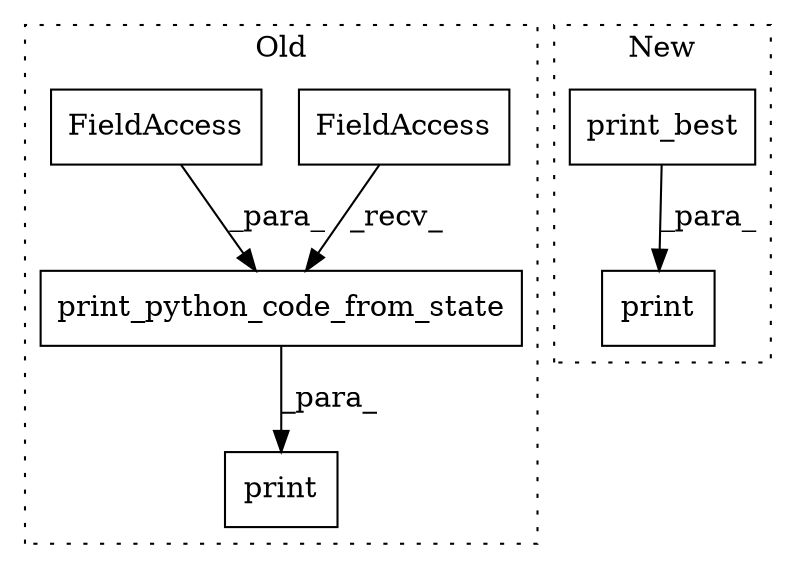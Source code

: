 digraph G {
subgraph cluster0 {
1 [label="print_python_code_from_state" a="32" s="2920,2958" l="29,1" shape="box"];
3 [label="print" a="32" s="2897,2959" l="6,1" shape="box"];
4 [label="FieldAccess" a="22" s="2903" l="4" shape="box"];
5 [label="FieldAccess" a="22" s="2949" l="3" shape="box"];
label = "Old";
style="dotted";
}
subgraph cluster1 {
2 [label="print" a="32" s="2960,2998" l="6,1" shape="box"];
6 [label="print_best" a="32" s="2971,2997" l="11,1" shape="box"];
label = "New";
style="dotted";
}
1 -> 3 [label="_para_"];
4 -> 1 [label="_recv_"];
5 -> 1 [label="_para_"];
6 -> 2 [label="_para_"];
}
